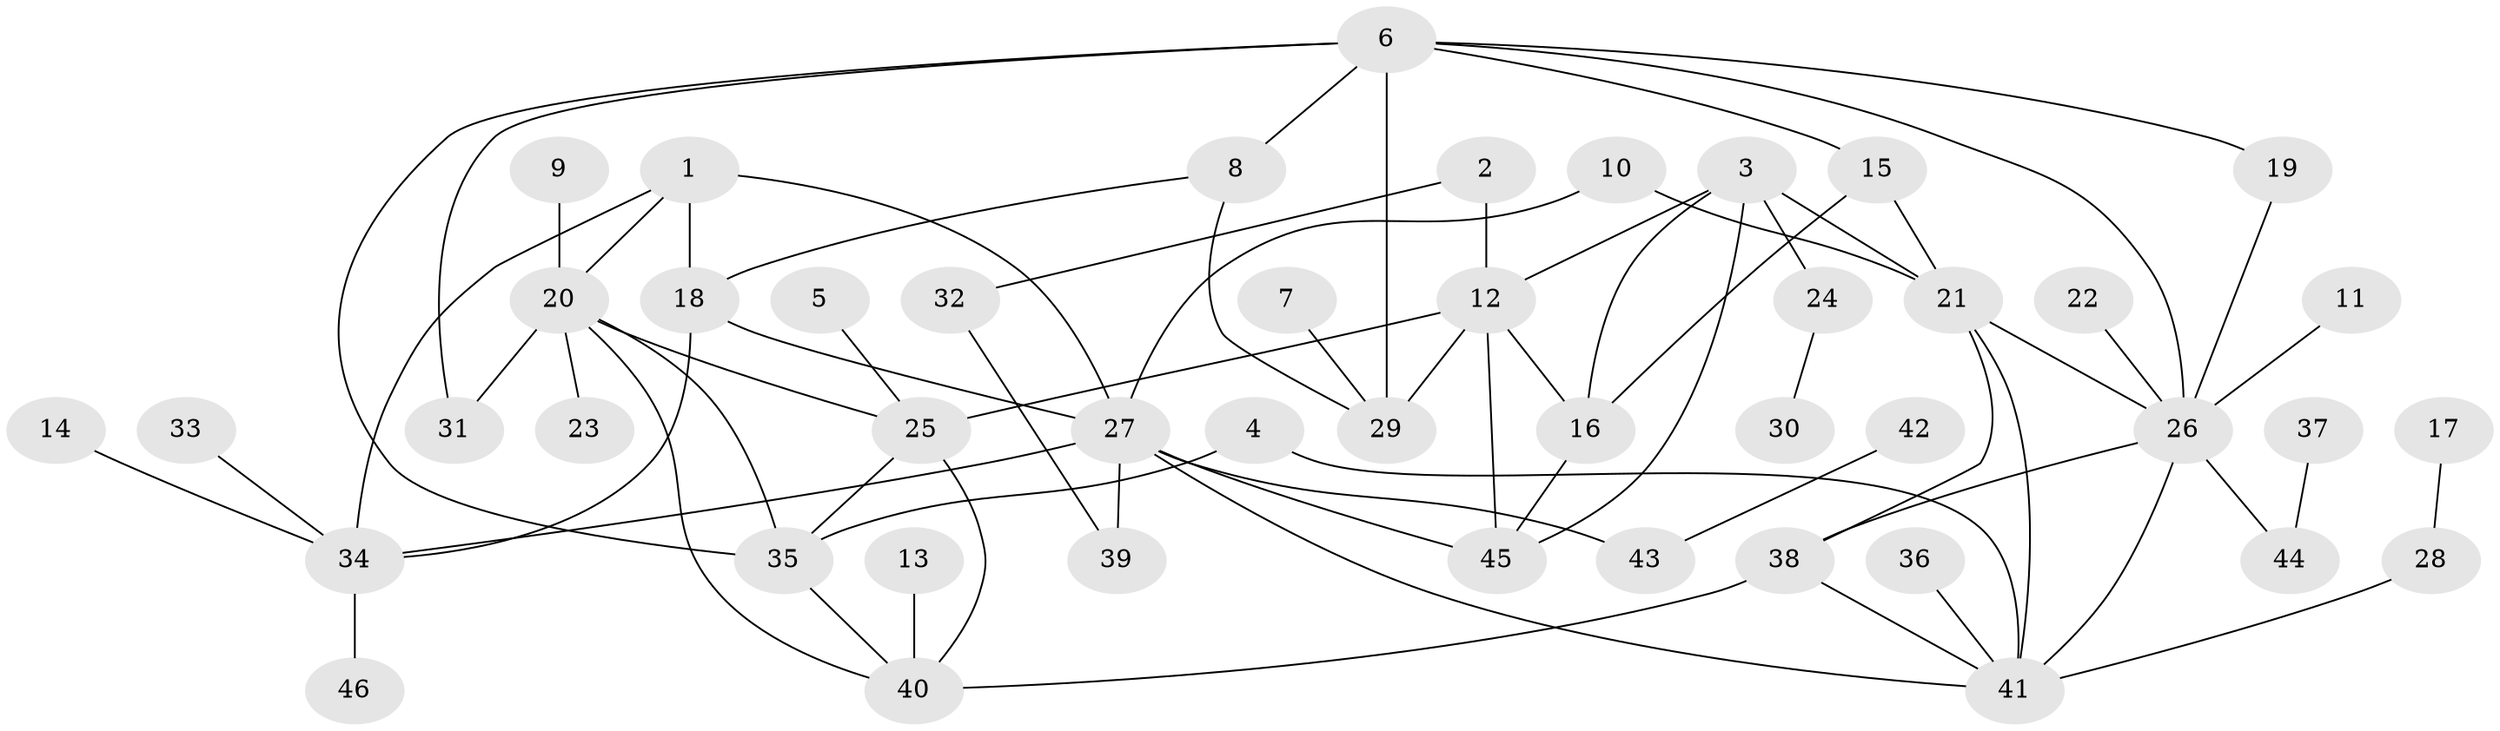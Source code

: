 // original degree distribution, {7: 0.043478260869565216, 9: 0.021739130434782608, 6: 0.05434782608695652, 5: 0.03260869565217391, 8: 0.03260869565217391, 10: 0.021739130434782608, 4: 0.010869565217391304, 2: 0.11956521739130435, 1: 0.5760869565217391, 3: 0.08695652173913043}
// Generated by graph-tools (version 1.1) at 2025/02/03/09/25 03:02:38]
// undirected, 46 vertices, 71 edges
graph export_dot {
graph [start="1"]
  node [color=gray90,style=filled];
  1;
  2;
  3;
  4;
  5;
  6;
  7;
  8;
  9;
  10;
  11;
  12;
  13;
  14;
  15;
  16;
  17;
  18;
  19;
  20;
  21;
  22;
  23;
  24;
  25;
  26;
  27;
  28;
  29;
  30;
  31;
  32;
  33;
  34;
  35;
  36;
  37;
  38;
  39;
  40;
  41;
  42;
  43;
  44;
  45;
  46;
  1 -- 18 [weight=1.0];
  1 -- 20 [weight=1.0];
  1 -- 27 [weight=1.0];
  1 -- 34 [weight=1.0];
  2 -- 12 [weight=1.0];
  2 -- 32 [weight=1.0];
  3 -- 12 [weight=1.0];
  3 -- 16 [weight=1.0];
  3 -- 21 [weight=1.0];
  3 -- 24 [weight=1.0];
  3 -- 45 [weight=1.0];
  4 -- 35 [weight=1.0];
  4 -- 41 [weight=1.0];
  5 -- 25 [weight=1.0];
  6 -- 8 [weight=2.0];
  6 -- 15 [weight=1.0];
  6 -- 19 [weight=1.0];
  6 -- 26 [weight=1.0];
  6 -- 29 [weight=2.0];
  6 -- 31 [weight=1.0];
  6 -- 35 [weight=1.0];
  7 -- 29 [weight=1.0];
  8 -- 18 [weight=1.0];
  8 -- 29 [weight=1.0];
  9 -- 20 [weight=1.0];
  10 -- 21 [weight=1.0];
  10 -- 27 [weight=1.0];
  11 -- 26 [weight=1.0];
  12 -- 16 [weight=1.0];
  12 -- 25 [weight=1.0];
  12 -- 29 [weight=1.0];
  12 -- 45 [weight=1.0];
  13 -- 40 [weight=1.0];
  14 -- 34 [weight=1.0];
  15 -- 16 [weight=1.0];
  15 -- 21 [weight=1.0];
  16 -- 45 [weight=1.0];
  17 -- 28 [weight=1.0];
  18 -- 27 [weight=1.0];
  18 -- 34 [weight=1.0];
  19 -- 26 [weight=1.0];
  20 -- 23 [weight=1.0];
  20 -- 25 [weight=1.0];
  20 -- 31 [weight=1.0];
  20 -- 35 [weight=1.0];
  20 -- 40 [weight=1.0];
  21 -- 26 [weight=1.0];
  21 -- 38 [weight=1.0];
  21 -- 41 [weight=1.0];
  22 -- 26 [weight=1.0];
  24 -- 30 [weight=1.0];
  25 -- 35 [weight=1.0];
  25 -- 40 [weight=1.0];
  26 -- 38 [weight=1.0];
  26 -- 41 [weight=1.0];
  26 -- 44 [weight=1.0];
  27 -- 34 [weight=1.0];
  27 -- 39 [weight=1.0];
  27 -- 41 [weight=1.0];
  27 -- 43 [weight=1.0];
  27 -- 45 [weight=1.0];
  28 -- 41 [weight=1.0];
  32 -- 39 [weight=1.0];
  33 -- 34 [weight=1.0];
  34 -- 46 [weight=1.0];
  35 -- 40 [weight=1.0];
  36 -- 41 [weight=1.0];
  37 -- 44 [weight=1.0];
  38 -- 40 [weight=1.0];
  38 -- 41 [weight=1.0];
  42 -- 43 [weight=1.0];
}
